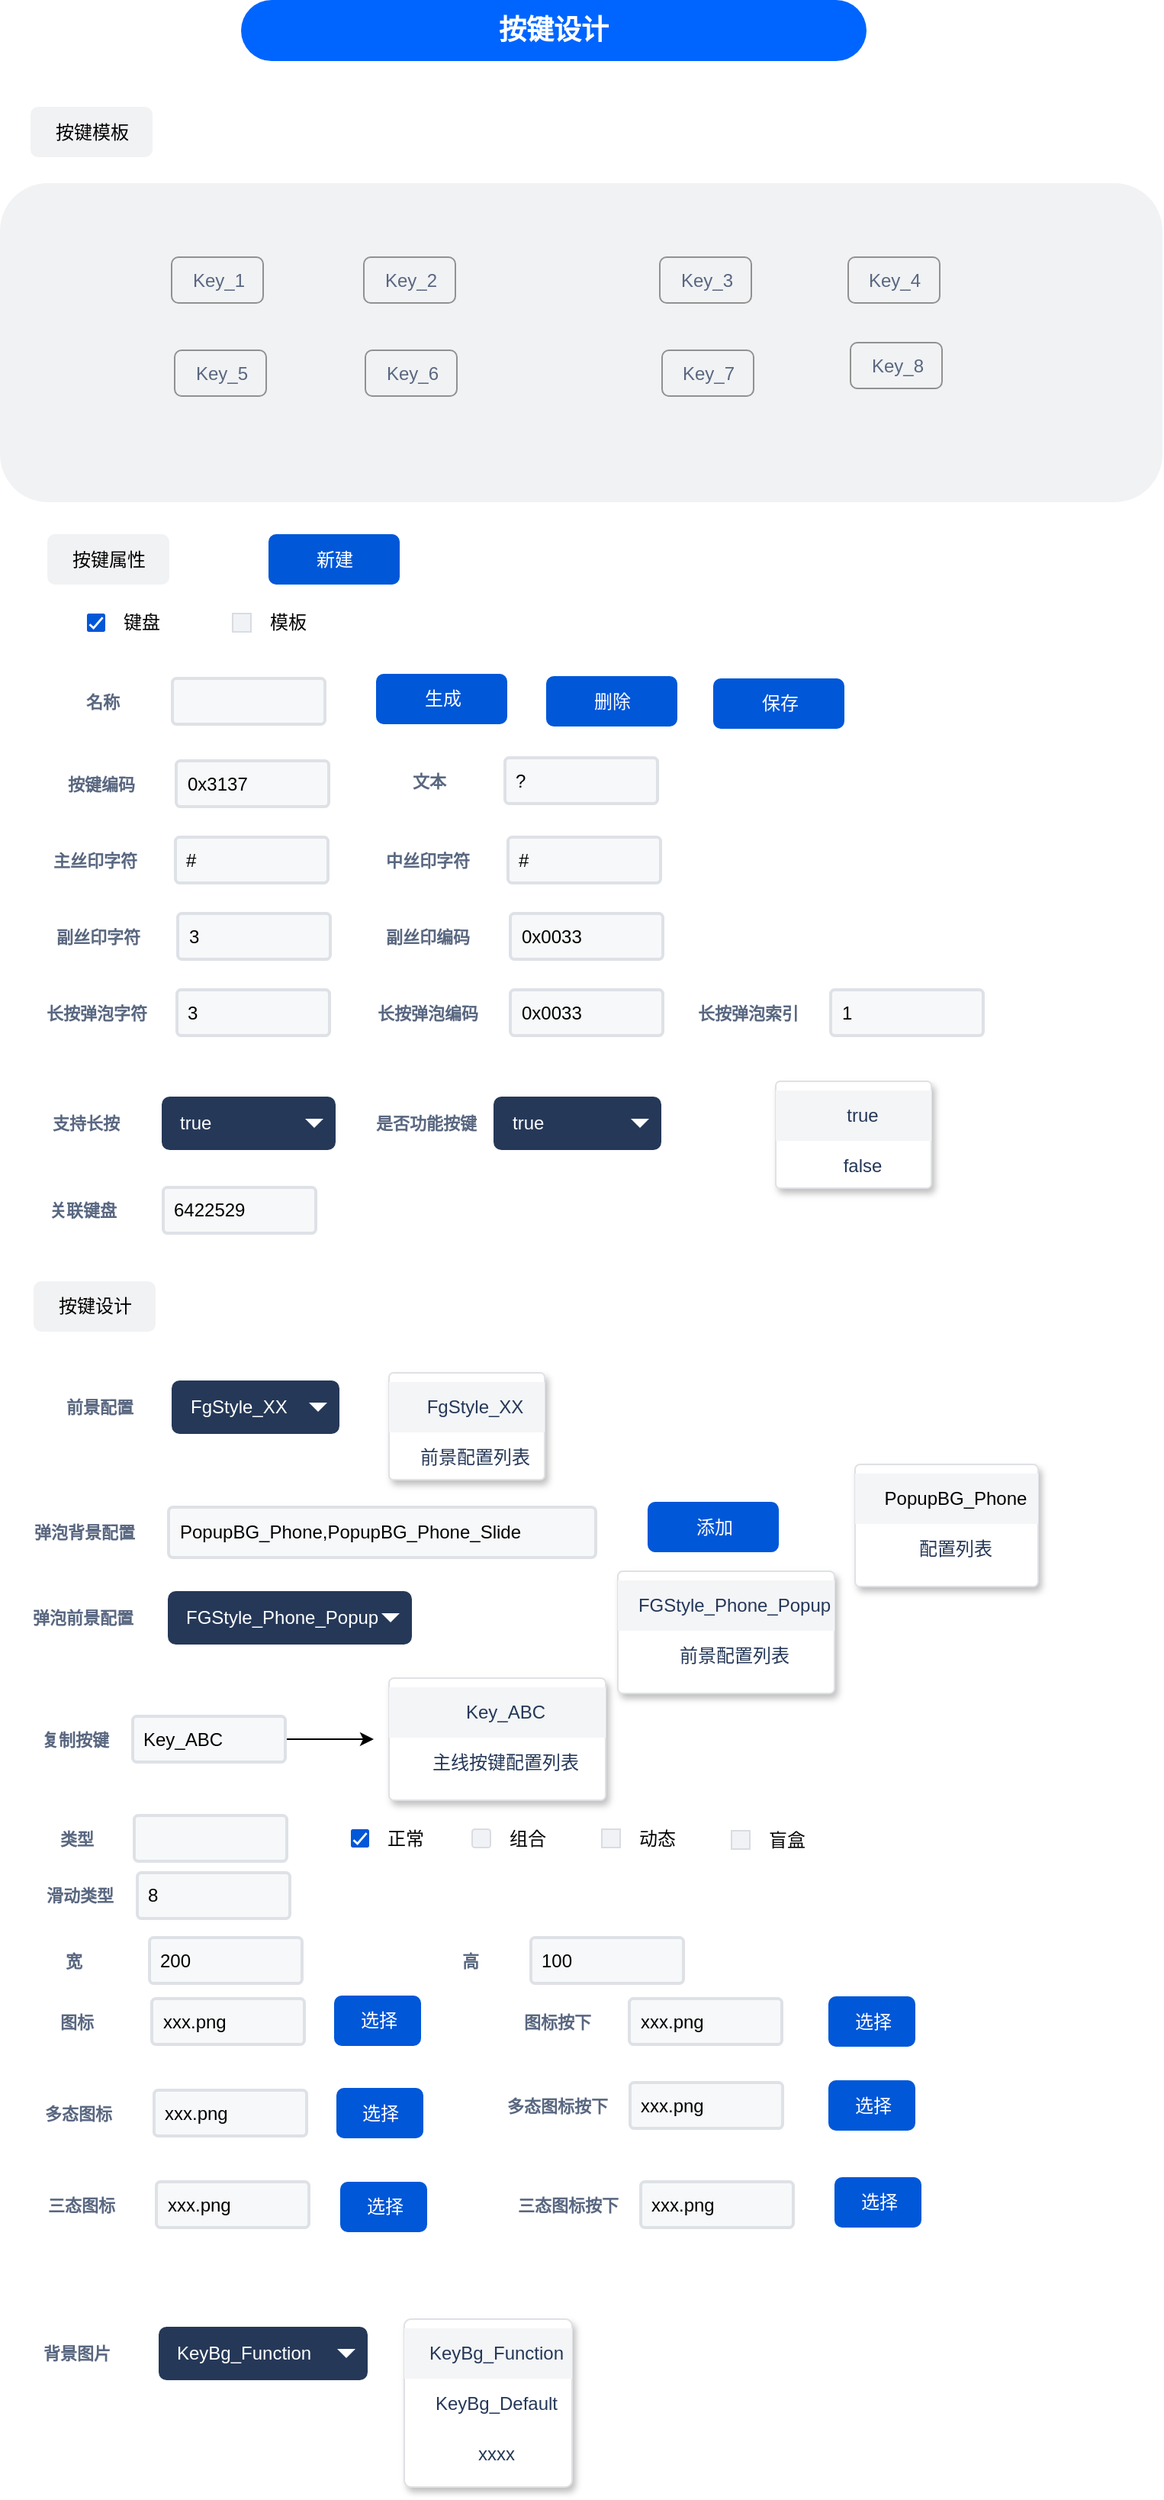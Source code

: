 <mxfile version="12.3.6" type="github" pages="1">
  <diagram id="ZXlHenDcQ8fB9-fCUqQw" name="第 1 页">
    <mxGraphModel dx="1038" dy="572" grid="1" gridSize="10" guides="1" tooltips="1" connect="1" arrows="1" fold="1" page="1" pageScale="1" pageWidth="2339" pageHeight="3300" math="0" shadow="0">
      <root>
        <mxCell id="0"/>
        <mxCell id="1" parent="0"/>
        <mxCell id="dsuj58FTNG9rejuF7BOc-1" value="按键设计" style="rounded=1;fillColor=#0065FF;strokeColor=none;html=1;fontColor=#ffffff;align=center;verticalAlign=middle;whiteSpace=wrap;fontSize=18;fontStyle=1;arcSize=50" vertex="1" parent="1">
          <mxGeometry x="260" y="20" width="410" height="40" as="geometry"/>
        </mxCell>
        <mxCell id="dsuj58FTNG9rejuF7BOc-2" value="名称" style="fillColor=none;strokeColor=none;html=1;fontSize=11;fontStyle=0;align=center;fontColor=#596780;fontStyle=1;fontSize=11" vertex="1" parent="1">
          <mxGeometry x="138.5" y="469.5" width="60" height="20" as="geometry"/>
        </mxCell>
        <mxCell id="dsuj58FTNG9rejuF7BOc-3" value="删除" style="rounded=1;fillColor=#0057D8;align=center;strokeColor=none;html=1;fontColor=#ffffff;fontSize=12" vertex="1" parent="1">
          <mxGeometry x="460" y="463" width="86" height="33" as="geometry"/>
        </mxCell>
        <mxCell id="dsuj58FTNG9rejuF7BOc-4" value="" style="rounded=1;arcSize=9;fillColor=#F7F8F9;align=left;spacingLeft=5;strokeColor=#DEE1E6;html=1;strokeWidth=2;fontSize=12" vertex="1" parent="1">
          <mxGeometry x="215" y="464.5" width="100" height="30" as="geometry"/>
        </mxCell>
        <mxCell id="dsuj58FTNG9rejuF7BOc-5" value="保存" style="rounded=1;fillColor=#0057D8;align=center;strokeColor=none;html=1;fontColor=#ffffff;fontSize=12" vertex="1" parent="1">
          <mxGeometry x="569.5" y="464.5" width="86" height="33" as="geometry"/>
        </mxCell>
        <mxCell id="dsuj58FTNG9rejuF7BOc-6" value="生成" style="rounded=1;fillColor=#0057D8;align=center;strokeColor=none;html=1;fontColor=#ffffff;fontSize=12" vertex="1" parent="1">
          <mxGeometry x="348.5" y="461.5" width="86" height="33" as="geometry"/>
        </mxCell>
        <mxCell id="dsuj58FTNG9rejuF7BOc-7" value="类型" style="fillColor=none;strokeColor=none;html=1;fontSize=11;fontStyle=0;align=center;fontColor=#596780;fontStyle=1;fontSize=11" vertex="1" parent="1">
          <mxGeometry x="121.5" y="1214.5" width="60" height="20" as="geometry"/>
        </mxCell>
        <mxCell id="dsuj58FTNG9rejuF7BOc-8" value="" style="rounded=1;arcSize=9;fillColor=#F7F8F9;align=left;spacingLeft=5;strokeColor=#DEE1E6;html=1;strokeWidth=2;fontSize=12" vertex="1" parent="1">
          <mxGeometry x="190" y="1209.5" width="100" height="30" as="geometry"/>
        </mxCell>
        <mxCell id="dsuj58FTNG9rejuF7BOc-9" value="正常" style="html=1;shadow=0;dashed=0;shape=mxgraph.atlassian.checkbox_2;fillColor=#0057D8;strokeColor=none;align=left;verticalAlign=middle;fontStyle=0;fontSize=12;labelPosition=right;verticalLabelPosition=middle;spacingLeft=10" vertex="1" parent="1">
          <mxGeometry x="332" y="1218.5" width="12" height="12" as="geometry"/>
        </mxCell>
        <mxCell id="dsuj58FTNG9rejuF7BOc-10" value="组合" style="rounded=1;fillColor=#F0F2F5;strokeColor=#D8DCE3;align=left;verticalAlign=middle;fontStyle=0;fontSize=12;labelPosition=right;verticalLabelPosition=middle;spacingLeft=10;html=1;shadow=0;dashed=0" vertex="1" parent="1">
          <mxGeometry x="411.5" y="1218.5" width="12" height="12" as="geometry"/>
        </mxCell>
        <mxCell id="dsuj58FTNG9rejuF7BOc-11" value="动态" style="rounded=1;fillColor=#F0F2F5;strokeColor=#D8DCE3;align=left;verticalAlign=middle;fontStyle=0;fontSize=12;labelPosition=right;verticalLabelPosition=middle;spacingLeft=10;html=1;shadow=0;dashed=0;arcSize=0;" vertex="1" parent="1">
          <mxGeometry x="496.5" y="1218.5" width="12" height="12" as="geometry"/>
        </mxCell>
        <mxCell id="dsuj58FTNG9rejuF7BOc-12" value="盲盒" style="rounded=1;fillColor=#F0F2F5;strokeColor=#D8DCE3;align=left;verticalAlign=middle;fontStyle=0;fontSize=12;labelPosition=right;verticalLabelPosition=middle;spacingLeft=10;html=1;shadow=0;dashed=0;arcSize=0;" vertex="1" parent="1">
          <mxGeometry x="581.5" y="1219.5" width="12" height="12" as="geometry"/>
        </mxCell>
        <mxCell id="dsuj58FTNG9rejuF7BOc-13" value="宽" style="fillColor=none;strokeColor=none;html=1;fontSize=11;fontStyle=0;align=center;fontColor=#596780;fontStyle=1;fontSize=11" vertex="1" parent="1">
          <mxGeometry x="120" y="1294.5" width="60" height="20" as="geometry"/>
        </mxCell>
        <mxCell id="dsuj58FTNG9rejuF7BOc-14" value="200" style="rounded=1;arcSize=9;fillColor=#F7F8F9;align=left;spacingLeft=5;strokeColor=#DEE1E6;html=1;strokeWidth=2;fontSize=12" vertex="1" parent="1">
          <mxGeometry x="200" y="1289.5" width="100" height="30" as="geometry"/>
        </mxCell>
        <mxCell id="dsuj58FTNG9rejuF7BOc-15" value="高" style="fillColor=none;strokeColor=none;html=1;fontSize=11;fontStyle=0;align=center;fontColor=#596780;fontStyle=1;fontSize=11" vertex="1" parent="1">
          <mxGeometry x="380" y="1294.5" width="60" height="20" as="geometry"/>
        </mxCell>
        <mxCell id="dsuj58FTNG9rejuF7BOc-16" value="100" style="rounded=1;arcSize=9;fillColor=#F7F8F9;align=left;spacingLeft=5;strokeColor=#DEE1E6;html=1;strokeWidth=2;fontSize=12" vertex="1" parent="1">
          <mxGeometry x="450" y="1289.5" width="100" height="30" as="geometry"/>
        </mxCell>
        <mxCell id="dsuj58FTNG9rejuF7BOc-17" value="图标" style="fillColor=none;strokeColor=none;html=1;fontSize=11;fontStyle=0;align=center;fontColor=#596780;fontStyle=1;fontSize=11" vertex="1" parent="1">
          <mxGeometry x="121.5" y="1334.5" width="60" height="20" as="geometry"/>
        </mxCell>
        <mxCell id="dsuj58FTNG9rejuF7BOc-18" value="xxx.png" style="rounded=1;arcSize=9;fillColor=#F7F8F9;align=left;spacingLeft=5;strokeColor=#DEE1E6;html=1;strokeWidth=2;fontSize=12" vertex="1" parent="1">
          <mxGeometry x="201.5" y="1329.5" width="100" height="30" as="geometry"/>
        </mxCell>
        <mxCell id="dsuj58FTNG9rejuF7BOc-19" value="图标按下" style="fillColor=none;strokeColor=none;html=1;fontSize=11;fontStyle=0;align=center;fontColor=#596780;fontStyle=1;fontSize=11" vertex="1" parent="1">
          <mxGeometry x="436.5" y="1334.5" width="60" height="20" as="geometry"/>
        </mxCell>
        <mxCell id="dsuj58FTNG9rejuF7BOc-20" value="xxx.png" style="rounded=1;arcSize=9;fillColor=#F7F8F9;align=left;spacingLeft=5;strokeColor=#DEE1E6;html=1;strokeWidth=2;fontSize=12" vertex="1" parent="1">
          <mxGeometry x="514.5" y="1329.5" width="100" height="30" as="geometry"/>
        </mxCell>
        <mxCell id="dsuj58FTNG9rejuF7BOc-21" value="多态图标" style="fillColor=none;strokeColor=none;html=1;fontSize=11;fontStyle=0;align=center;fontColor=#596780;fontStyle=1;fontSize=11" vertex="1" parent="1">
          <mxGeometry x="123" y="1394.5" width="60" height="20" as="geometry"/>
        </mxCell>
        <mxCell id="dsuj58FTNG9rejuF7BOc-22" value="xxx.png" style="rounded=1;arcSize=9;fillColor=#F7F8F9;align=left;spacingLeft=5;strokeColor=#DEE1E6;html=1;strokeWidth=2;fontSize=12" vertex="1" parent="1">
          <mxGeometry x="203" y="1389.5" width="100" height="30" as="geometry"/>
        </mxCell>
        <mxCell id="dsuj58FTNG9rejuF7BOc-23" value="多态图标按下" style="fillColor=none;strokeColor=none;html=1;fontSize=11;fontStyle=0;align=center;fontColor=#596780;fontStyle=1;fontSize=11" vertex="1" parent="1">
          <mxGeometry x="437" y="1389.5" width="60" height="20" as="geometry"/>
        </mxCell>
        <mxCell id="dsuj58FTNG9rejuF7BOc-24" value="xxx.png" style="rounded=1;arcSize=9;fillColor=#F7F8F9;align=left;spacingLeft=5;strokeColor=#DEE1E6;html=1;strokeWidth=2;fontSize=12" vertex="1" parent="1">
          <mxGeometry x="515" y="1384.5" width="100" height="30" as="geometry"/>
        </mxCell>
        <mxCell id="dsuj58FTNG9rejuF7BOc-25" value="三态图标" style="fillColor=none;strokeColor=none;html=1;fontSize=11;fontStyle=0;align=center;fontColor=#596780;fontStyle=1;fontSize=11" vertex="1" parent="1">
          <mxGeometry x="124.5" y="1454.5" width="60" height="20" as="geometry"/>
        </mxCell>
        <mxCell id="dsuj58FTNG9rejuF7BOc-26" value="xxx.png" style="rounded=1;arcSize=9;fillColor=#F7F8F9;align=left;spacingLeft=5;strokeColor=#DEE1E6;html=1;strokeWidth=2;fontSize=12" vertex="1" parent="1">
          <mxGeometry x="204.5" y="1449.5" width="100" height="30" as="geometry"/>
        </mxCell>
        <mxCell id="dsuj58FTNG9rejuF7BOc-27" value="三态图标按下" style="fillColor=none;strokeColor=none;html=1;fontSize=11;fontStyle=0;align=center;fontColor=#596780;fontStyle=1;fontSize=11" vertex="1" parent="1">
          <mxGeometry x="444" y="1454.5" width="60" height="20" as="geometry"/>
        </mxCell>
        <mxCell id="dsuj58FTNG9rejuF7BOc-28" value="xxx.png" style="rounded=1;arcSize=9;fillColor=#F7F8F9;align=left;spacingLeft=5;strokeColor=#DEE1E6;html=1;strokeWidth=2;fontSize=12" vertex="1" parent="1">
          <mxGeometry x="522" y="1449.5" width="100" height="30" as="geometry"/>
        </mxCell>
        <mxCell id="dsuj58FTNG9rejuF7BOc-29" value="背景图片" style="fillColor=none;strokeColor=none;html=1;fontSize=11;fontStyle=0;align=center;fontColor=#596780;fontStyle=1;fontSize=11" vertex="1" parent="1">
          <mxGeometry x="122" y="1552" width="60" height="20" as="geometry"/>
        </mxCell>
        <mxCell id="dsuj58FTNG9rejuF7BOc-30" value="KeyBg_Function" style="rounded=1;fillColor=#253858;strokeColor=none;html=1;fontColor=#ffffff;align=left;fontSize=12;spacingLeft=10" vertex="1" parent="1">
          <mxGeometry x="206" y="1544.5" width="137" height="35" as="geometry"/>
        </mxCell>
        <mxCell id="dsuj58FTNG9rejuF7BOc-31" value="" style="shape=triangle;direction=south;fillColor=#ffffff;strokeColor=none;html=1" vertex="1" parent="dsuj58FTNG9rejuF7BOc-30">
          <mxGeometry x="1" y="0.5" width="12" height="6" relative="1" as="geometry">
            <mxPoint x="-20" y="-3" as="offset"/>
          </mxGeometry>
        </mxCell>
        <mxCell id="dsuj58FTNG9rejuF7BOc-32" value="" style="rounded=1;fillColor=#ffffff;strokeColor=#DFE1E5;shadow=1;html=1;arcSize=4;align=center;" vertex="1" parent="1">
          <mxGeometry x="367" y="1539.5" width="110" height="110" as="geometry"/>
        </mxCell>
        <mxCell id="dsuj58FTNG9rejuF7BOc-33" value="KeyBg_Function" style="rounded=0;fillColor=#F4F5F7;strokeColor=none;shadow=0;html=1;align=center;fontSize=12;spacingLeft=10;fontColor=#253858;resizeWidth=1" vertex="1" parent="dsuj58FTNG9rejuF7BOc-32">
          <mxGeometry width="110" height="33" relative="1" as="geometry">
            <mxPoint y="6" as="offset"/>
          </mxGeometry>
        </mxCell>
        <mxCell id="dsuj58FTNG9rejuF7BOc-34" value="KeyBg_Default" style="rounded=0;fillColor=none;strokeColor=none;shadow=0;html=1;align=center;fontSize=12;spacingLeft=10;fontColor=#253858;resizeWidth=1" vertex="1" parent="dsuj58FTNG9rejuF7BOc-32">
          <mxGeometry width="110" height="33" relative="1" as="geometry">
            <mxPoint y="39" as="offset"/>
          </mxGeometry>
        </mxCell>
        <mxCell id="dsuj58FTNG9rejuF7BOc-35" value="xxxx" style="rounded=0;fillColor=none;strokeColor=none;shadow=0;html=1;align=center;fontSize=12;spacingLeft=10;fontColor=#253858;resizeWidth=1" vertex="1" parent="dsuj58FTNG9rejuF7BOc-32">
          <mxGeometry width="110" height="33" relative="1" as="geometry">
            <mxPoint y="72" as="offset"/>
          </mxGeometry>
        </mxCell>
        <mxCell id="dsuj58FTNG9rejuF7BOc-36" value="按键编码" style="fillColor=none;strokeColor=none;html=1;fontSize=11;fontStyle=0;align=center;fontColor=#596780;fontStyle=1;fontSize=11" vertex="1" parent="1">
          <mxGeometry x="137.5" y="523.5" width="60" height="20" as="geometry"/>
        </mxCell>
        <mxCell id="dsuj58FTNG9rejuF7BOc-37" value="0x3137" style="rounded=1;arcSize=9;fillColor=#F7F8F9;align=left;spacingLeft=5;strokeColor=#DEE1E6;html=1;strokeWidth=2;fontSize=12" vertex="1" parent="1">
          <mxGeometry x="217.5" y="518.5" width="100" height="30" as="geometry"/>
        </mxCell>
        <mxCell id="dsuj58FTNG9rejuF7BOc-38" value="主丝印字符" style="fillColor=none;strokeColor=none;html=1;fontSize=11;fontStyle=0;align=center;fontColor=#596780;fontStyle=1;fontSize=11" vertex="1" parent="1">
          <mxGeometry x="134" y="573.5" width="60" height="20" as="geometry"/>
        </mxCell>
        <mxCell id="dsuj58FTNG9rejuF7BOc-39" value="#" style="rounded=1;arcSize=9;fillColor=#F7F8F9;align=left;spacingLeft=5;strokeColor=#DEE1E6;html=1;strokeWidth=2;fontSize=12" vertex="1" parent="1">
          <mxGeometry x="217" y="568.5" width="100" height="30" as="geometry"/>
        </mxCell>
        <mxCell id="dsuj58FTNG9rejuF7BOc-40" value="副丝印字符" style="fillColor=none;strokeColor=none;html=1;fontSize=11;fontStyle=0;align=center;fontColor=#596780;fontStyle=1;fontSize=11" vertex="1" parent="1">
          <mxGeometry x="135.5" y="623.5" width="60" height="20" as="geometry"/>
        </mxCell>
        <mxCell id="dsuj58FTNG9rejuF7BOc-41" value="3" style="rounded=1;arcSize=9;fillColor=#F7F8F9;align=left;spacingLeft=5;strokeColor=#DEE1E6;html=1;strokeWidth=2;fontSize=12" vertex="1" parent="1">
          <mxGeometry x="218.5" y="618.5" width="100" height="30" as="geometry"/>
        </mxCell>
        <mxCell id="dsuj58FTNG9rejuF7BOc-42" value="副丝印编码" style="fillColor=none;strokeColor=none;html=1;fontSize=11;fontStyle=0;align=center;fontColor=#596780;fontStyle=1;fontSize=11" vertex="1" parent="1">
          <mxGeometry x="351.5" y="623.5" width="60" height="20" as="geometry"/>
        </mxCell>
        <mxCell id="dsuj58FTNG9rejuF7BOc-43" value="0x0033" style="rounded=1;arcSize=9;fillColor=#F7F8F9;align=left;spacingLeft=5;strokeColor=#DEE1E6;html=1;strokeWidth=2;fontSize=12" vertex="1" parent="1">
          <mxGeometry x="436.5" y="618.5" width="100" height="30" as="geometry"/>
        </mxCell>
        <mxCell id="dsuj58FTNG9rejuF7BOc-44" value="长按弹泡字符" style="fillColor=none;strokeColor=none;html=1;fontSize=11;fontStyle=0;align=center;fontColor=#596780;fontStyle=1;fontSize=11" vertex="1" parent="1">
          <mxGeometry x="135" y="673.5" width="60" height="20" as="geometry"/>
        </mxCell>
        <mxCell id="dsuj58FTNG9rejuF7BOc-45" value="3" style="rounded=1;arcSize=9;fillColor=#F7F8F9;align=left;spacingLeft=5;strokeColor=#DEE1E6;html=1;strokeWidth=2;fontSize=12" vertex="1" parent="1">
          <mxGeometry x="218" y="668.5" width="100" height="30" as="geometry"/>
        </mxCell>
        <mxCell id="dsuj58FTNG9rejuF7BOc-46" value="长按弹泡编码" style="fillColor=none;strokeColor=none;html=1;fontSize=11;fontStyle=0;align=center;fontColor=#596780;fontStyle=1;fontSize=11" vertex="1" parent="1">
          <mxGeometry x="351.5" y="673.5" width="60" height="20" as="geometry"/>
        </mxCell>
        <mxCell id="dsuj58FTNG9rejuF7BOc-47" value="0x0033" style="rounded=1;arcSize=9;fillColor=#F7F8F9;align=left;spacingLeft=5;strokeColor=#DEE1E6;html=1;strokeWidth=2;fontSize=12" vertex="1" parent="1">
          <mxGeometry x="436.5" y="668.5" width="100" height="30" as="geometry"/>
        </mxCell>
        <mxCell id="dsuj58FTNG9rejuF7BOc-48" value="支持长按" style="fillColor=none;strokeColor=none;html=1;fontSize=11;fontStyle=0;align=center;fontColor=#596780;fontStyle=1;fontSize=11" vertex="1" parent="1">
          <mxGeometry x="128" y="746" width="60" height="20" as="geometry"/>
        </mxCell>
        <mxCell id="dsuj58FTNG9rejuF7BOc-49" value="true" style="rounded=1;fillColor=#253858;strokeColor=none;html=1;fontColor=#ffffff;align=left;fontSize=12;spacingLeft=10" vertex="1" parent="1">
          <mxGeometry x="208" y="738.5" width="114" height="35" as="geometry"/>
        </mxCell>
        <mxCell id="dsuj58FTNG9rejuF7BOc-50" value="" style="shape=triangle;direction=south;fillColor=#ffffff;strokeColor=none;html=1" vertex="1" parent="dsuj58FTNG9rejuF7BOc-49">
          <mxGeometry x="1" y="0.5" width="12" height="6" relative="1" as="geometry">
            <mxPoint x="-20" y="-3" as="offset"/>
          </mxGeometry>
        </mxCell>
        <mxCell id="dsuj58FTNG9rejuF7BOc-51" value="" style="rounded=1;fillColor=#ffffff;strokeColor=#DFE1E5;shadow=1;html=1;arcSize=4;align=center;" vertex="1" parent="1">
          <mxGeometry x="610.5" y="728.5" width="102" height="70" as="geometry"/>
        </mxCell>
        <mxCell id="dsuj58FTNG9rejuF7BOc-52" value="true" style="rounded=0;fillColor=#F4F5F7;strokeColor=none;shadow=0;html=1;align=center;fontSize=12;spacingLeft=10;fontColor=#253858;resizeWidth=1" vertex="1" parent="dsuj58FTNG9rejuF7BOc-51">
          <mxGeometry width="102" height="33" relative="1" as="geometry">
            <mxPoint y="6" as="offset"/>
          </mxGeometry>
        </mxCell>
        <mxCell id="dsuj58FTNG9rejuF7BOc-53" value="false" style="rounded=0;fillColor=none;strokeColor=none;shadow=0;html=1;align=center;fontSize=12;spacingLeft=10;fontColor=#253858;resizeWidth=1" vertex="1" parent="dsuj58FTNG9rejuF7BOc-51">
          <mxGeometry width="102" height="33" relative="1" as="geometry">
            <mxPoint y="39" as="offset"/>
          </mxGeometry>
        </mxCell>
        <mxCell id="dsuj58FTNG9rejuF7BOc-54" value="是否功能按键" style="fillColor=none;strokeColor=none;html=1;fontSize=11;fontStyle=0;align=center;fontColor=#596780;fontStyle=1;fontSize=11" vertex="1" parent="1">
          <mxGeometry x="350.5" y="746" width="60" height="20" as="geometry"/>
        </mxCell>
        <mxCell id="dsuj58FTNG9rejuF7BOc-55" value="true" style="rounded=1;fillColor=#253858;strokeColor=none;html=1;fontColor=#ffffff;align=left;fontSize=12;spacingLeft=10" vertex="1" parent="1">
          <mxGeometry x="425.5" y="738.5" width="110" height="35" as="geometry"/>
        </mxCell>
        <mxCell id="dsuj58FTNG9rejuF7BOc-56" value="" style="shape=triangle;direction=south;fillColor=#ffffff;strokeColor=none;html=1" vertex="1" parent="dsuj58FTNG9rejuF7BOc-55">
          <mxGeometry x="1" y="0.5" width="12" height="6" relative="1" as="geometry">
            <mxPoint x="-20" y="-3" as="offset"/>
          </mxGeometry>
        </mxCell>
        <mxCell id="dsuj58FTNG9rejuF7BOc-57" value="前景配置" style="fillColor=none;strokeColor=none;html=1;fontSize=11;fontStyle=0;align=center;fontColor=#596780;fontStyle=1;fontSize=11" vertex="1" parent="1">
          <mxGeometry x="136.5" y="932" width="60" height="20" as="geometry"/>
        </mxCell>
        <mxCell id="dsuj58FTNG9rejuF7BOc-58" value="FgStyle_XX" style="rounded=1;fillColor=#253858;strokeColor=none;html=1;fontColor=#ffffff;align=left;fontSize=12;spacingLeft=10" vertex="1" parent="1">
          <mxGeometry x="214.5" y="924.5" width="110" height="35" as="geometry"/>
        </mxCell>
        <mxCell id="dsuj58FTNG9rejuF7BOc-59" value="" style="shape=triangle;direction=south;fillColor=#ffffff;strokeColor=none;html=1" vertex="1" parent="dsuj58FTNG9rejuF7BOc-58">
          <mxGeometry x="1" y="0.5" width="12" height="6" relative="1" as="geometry">
            <mxPoint x="-20" y="-3" as="offset"/>
          </mxGeometry>
        </mxCell>
        <mxCell id="dsuj58FTNG9rejuF7BOc-60" value="" style="rounded=1;fillColor=#ffffff;strokeColor=#DFE1E5;shadow=1;html=1;arcSize=4;align=center;" vertex="1" parent="1">
          <mxGeometry x="357" y="919.5" width="102" height="70" as="geometry"/>
        </mxCell>
        <mxCell id="dsuj58FTNG9rejuF7BOc-61" value="FgStyle_XX" style="rounded=0;fillColor=#F4F5F7;strokeColor=none;shadow=0;html=1;align=center;fontSize=12;spacingLeft=10;fontColor=#253858;resizeWidth=1" vertex="1" parent="dsuj58FTNG9rejuF7BOc-60">
          <mxGeometry width="102" height="33" relative="1" as="geometry">
            <mxPoint y="6" as="offset"/>
          </mxGeometry>
        </mxCell>
        <mxCell id="dsuj58FTNG9rejuF7BOc-62" value="前景配置列表" style="rounded=0;fillColor=none;strokeColor=none;shadow=0;html=1;align=center;fontSize=12;spacingLeft=10;fontColor=#253858;resizeWidth=1" vertex="1" parent="dsuj58FTNG9rejuF7BOc-60">
          <mxGeometry width="102" height="33" relative="1" as="geometry">
            <mxPoint y="39" as="offset"/>
          </mxGeometry>
        </mxCell>
        <mxCell id="dsuj58FTNG9rejuF7BOc-63" value="弹泡背景配置" style="fillColor=none;strokeColor=none;html=1;fontSize=11;fontStyle=0;align=center;fontColor=#596780;fontStyle=1;fontSize=11" vertex="1" parent="1">
          <mxGeometry x="127" y="1014" width="60" height="20" as="geometry"/>
        </mxCell>
        <mxCell id="dsuj58FTNG9rejuF7BOc-64" value="" style="rounded=1;fillColor=#ffffff;strokeColor=#DFE1E5;shadow=1;html=1;arcSize=4;align=center;" vertex="1" parent="1">
          <mxGeometry x="662.5" y="979.5" width="120" height="80" as="geometry"/>
        </mxCell>
        <mxCell id="dsuj58FTNG9rejuF7BOc-65" value="&lt;span style=&quot;color: rgb(0 , 0 , 0) ; text-align: left&quot;&gt;PopupBG_Phone&lt;/span&gt;" style="rounded=0;fillColor=#F4F5F7;strokeColor=none;shadow=0;html=1;align=center;fontSize=12;spacingLeft=10;fontColor=#253858;resizeWidth=1" vertex="1" parent="dsuj58FTNG9rejuF7BOc-64">
          <mxGeometry width="120" height="33" relative="1" as="geometry">
            <mxPoint y="6" as="offset"/>
          </mxGeometry>
        </mxCell>
        <mxCell id="dsuj58FTNG9rejuF7BOc-66" value="配置列表" style="rounded=0;fillColor=none;strokeColor=none;shadow=0;html=1;align=center;fontSize=12;spacingLeft=10;fontColor=#253858;resizeWidth=1" vertex="1" parent="dsuj58FTNG9rejuF7BOc-64">
          <mxGeometry width="120" height="33" relative="1" as="geometry">
            <mxPoint y="39" as="offset"/>
          </mxGeometry>
        </mxCell>
        <mxCell id="dsuj58FTNG9rejuF7BOc-67" value="弹泡前景配置" style="fillColor=none;strokeColor=none;html=1;fontSize=11;fontStyle=0;align=center;fontColor=#596780;fontStyle=1;fontSize=11" vertex="1" parent="1">
          <mxGeometry x="126" y="1070" width="60" height="20" as="geometry"/>
        </mxCell>
        <mxCell id="dsuj58FTNG9rejuF7BOc-68" value="FGStyle_Phone_Popup" style="rounded=1;fillColor=#253858;strokeColor=none;html=1;fontColor=#ffffff;align=left;fontSize=12;spacingLeft=10" vertex="1" parent="1">
          <mxGeometry x="212" y="1062.5" width="160" height="35" as="geometry"/>
        </mxCell>
        <mxCell id="dsuj58FTNG9rejuF7BOc-69" value="" style="shape=triangle;direction=south;fillColor=#ffffff;strokeColor=none;html=1" vertex="1" parent="dsuj58FTNG9rejuF7BOc-68">
          <mxGeometry x="1" y="0.5" width="12" height="6" relative="1" as="geometry">
            <mxPoint x="-20" y="-3" as="offset"/>
          </mxGeometry>
        </mxCell>
        <mxCell id="dsuj58FTNG9rejuF7BOc-70" value="" style="rounded=1;fillColor=#ffffff;strokeColor=#DFE1E5;shadow=1;html=1;arcSize=4;align=center;" vertex="1" parent="1">
          <mxGeometry x="507" y="1049.5" width="142" height="80" as="geometry"/>
        </mxCell>
        <mxCell id="dsuj58FTNG9rejuF7BOc-71" value="FGStyle_Phone_Popup" style="rounded=0;fillColor=#F4F5F7;strokeColor=none;shadow=0;html=1;align=center;fontSize=12;spacingLeft=10;fontColor=#253858;resizeWidth=1" vertex="1" parent="dsuj58FTNG9rejuF7BOc-70">
          <mxGeometry width="142" height="33" relative="1" as="geometry">
            <mxPoint y="6" as="offset"/>
          </mxGeometry>
        </mxCell>
        <mxCell id="dsuj58FTNG9rejuF7BOc-72" value="前景配置列表" style="rounded=0;fillColor=none;strokeColor=none;shadow=0;html=1;align=center;fontSize=12;spacingLeft=10;fontColor=#253858;resizeWidth=1" vertex="1" parent="dsuj58FTNG9rejuF7BOc-70">
          <mxGeometry width="142" height="33" relative="1" as="geometry">
            <mxPoint y="39" as="offset"/>
          </mxGeometry>
        </mxCell>
        <mxCell id="dsuj58FTNG9rejuF7BOc-73" value="PopupBG_Phone,PopupBG_Phone_Slide" style="rounded=1;arcSize=9;fillColor=#F7F8F9;align=left;spacingLeft=5;strokeColor=#DEE1E6;html=1;strokeWidth=2;fontSize=12" vertex="1" parent="1">
          <mxGeometry x="212.5" y="1007.5" width="280" height="33" as="geometry"/>
        </mxCell>
        <mxCell id="dsuj58FTNG9rejuF7BOc-74" value="添加" style="rounded=1;fillColor=#0057D8;align=center;strokeColor=none;html=1;fontColor=#ffffff;fontSize=12" vertex="1" parent="1">
          <mxGeometry x="526.5" y="1004" width="86" height="33" as="geometry"/>
        </mxCell>
        <mxCell id="dsuj58FTNG9rejuF7BOc-75" value="复制按键" style="fillColor=none;strokeColor=none;html=1;fontSize=11;fontStyle=0;align=center;fontColor=#596780;fontStyle=1;fontSize=11" vertex="1" parent="1">
          <mxGeometry x="120.5" y="1149.5" width="60" height="20" as="geometry"/>
        </mxCell>
        <mxCell id="dsuj58FTNG9rejuF7BOc-76" style="edgeStyle=orthogonalEdgeStyle;rounded=0;orthogonalLoop=1;jettySize=auto;html=1;" edge="1" parent="1" source="dsuj58FTNG9rejuF7BOc-77">
          <mxGeometry relative="1" as="geometry">
            <mxPoint x="347" y="1159.5" as="targetPoint"/>
          </mxGeometry>
        </mxCell>
        <mxCell id="dsuj58FTNG9rejuF7BOc-77" value="Key_ABC" style="rounded=1;arcSize=9;fillColor=#F7F8F9;align=left;spacingLeft=5;strokeColor=#DEE1E6;html=1;strokeWidth=2;fontSize=12" vertex="1" parent="1">
          <mxGeometry x="189" y="1144.5" width="100" height="30" as="geometry"/>
        </mxCell>
        <mxCell id="dsuj58FTNG9rejuF7BOc-78" value="" style="rounded=1;fillColor=#ffffff;strokeColor=#DFE1E5;shadow=1;html=1;arcSize=4;align=center;" vertex="1" parent="1">
          <mxGeometry x="357" y="1119.5" width="142" height="80" as="geometry"/>
        </mxCell>
        <mxCell id="dsuj58FTNG9rejuF7BOc-79" value="Key_ABC" style="rounded=0;fillColor=#F4F5F7;strokeColor=none;shadow=0;html=1;align=center;fontSize=12;spacingLeft=10;fontColor=#253858;resizeWidth=1" vertex="1" parent="dsuj58FTNG9rejuF7BOc-78">
          <mxGeometry width="142" height="33" relative="1" as="geometry">
            <mxPoint y="6" as="offset"/>
          </mxGeometry>
        </mxCell>
        <mxCell id="dsuj58FTNG9rejuF7BOc-80" value="主线按键配置列表" style="rounded=0;fillColor=none;strokeColor=none;shadow=0;html=1;align=center;fontSize=12;spacingLeft=10;fontColor=#253858;resizeWidth=1" vertex="1" parent="dsuj58FTNG9rejuF7BOc-78">
          <mxGeometry width="142" height="33" relative="1" as="geometry">
            <mxPoint y="39" as="offset"/>
          </mxGeometry>
        </mxCell>
        <mxCell id="dsuj58FTNG9rejuF7BOc-81" value="滑动类型" style="fillColor=none;strokeColor=none;html=1;fontSize=11;fontStyle=0;align=center;fontColor=#596780;fontStyle=1;fontSize=11" vertex="1" parent="1">
          <mxGeometry x="123.5" y="1252" width="60" height="20" as="geometry"/>
        </mxCell>
        <mxCell id="dsuj58FTNG9rejuF7BOc-82" value="8" style="rounded=1;arcSize=9;fillColor=#F7F8F9;align=left;spacingLeft=5;strokeColor=#DEE1E6;html=1;strokeWidth=2;fontSize=12" vertex="1" parent="1">
          <mxGeometry x="192" y="1247" width="100" height="30" as="geometry"/>
        </mxCell>
        <mxCell id="dsuj58FTNG9rejuF7BOc-83" value="长按弹泡索引" style="fillColor=none;strokeColor=none;html=1;fontSize=11;fontStyle=0;align=center;fontColor=#596780;fontStyle=1;fontSize=11" vertex="1" parent="1">
          <mxGeometry x="561.5" y="673.5" width="60" height="20" as="geometry"/>
        </mxCell>
        <mxCell id="dsuj58FTNG9rejuF7BOc-84" value="1" style="rounded=1;arcSize=9;fillColor=#F7F8F9;align=left;spacingLeft=5;strokeColor=#DEE1E6;html=1;strokeWidth=2;fontSize=12" vertex="1" parent="1">
          <mxGeometry x="646.5" y="668.5" width="100" height="30" as="geometry"/>
        </mxCell>
        <mxCell id="dsuj58FTNG9rejuF7BOc-85" value="中丝印字符" style="fillColor=none;strokeColor=none;html=1;fontSize=11;fontStyle=0;align=center;fontColor=#596780;fontStyle=1;fontSize=11" vertex="1" parent="1">
          <mxGeometry x="352" y="573.5" width="60" height="20" as="geometry"/>
        </mxCell>
        <mxCell id="dsuj58FTNG9rejuF7BOc-86" value="#" style="rounded=1;arcSize=9;fillColor=#F7F8F9;align=left;spacingLeft=5;strokeColor=#DEE1E6;html=1;strokeWidth=2;fontSize=12" vertex="1" parent="1">
          <mxGeometry x="435" y="568.5" width="100" height="30" as="geometry"/>
        </mxCell>
        <mxCell id="dsuj58FTNG9rejuF7BOc-87" value="文本" style="fillColor=none;strokeColor=none;html=1;fontSize=11;fontStyle=0;align=center;fontColor=#596780;fontStyle=1;fontSize=11" vertex="1" parent="1">
          <mxGeometry x="353" y="521.5" width="60" height="20" as="geometry"/>
        </mxCell>
        <mxCell id="dsuj58FTNG9rejuF7BOc-88" value="?" style="rounded=1;arcSize=9;fillColor=#F7F8F9;align=left;spacingLeft=5;strokeColor=#DEE1E6;html=1;strokeWidth=2;fontSize=12" vertex="1" parent="1">
          <mxGeometry x="433" y="516.5" width="100" height="30" as="geometry"/>
        </mxCell>
        <mxCell id="dsuj58FTNG9rejuF7BOc-89" value="&lt;span style=&quot;color: rgb(0 , 0 , 0)&quot;&gt;按键属性&lt;/span&gt;" style="rounded=1;align=center;fillColor=#F1F2F4;strokeColor=none;html=1;fontColor=#596780;fontSize=12" vertex="1" parent="1">
          <mxGeometry x="133" y="370" width="80" height="33" as="geometry"/>
        </mxCell>
        <mxCell id="dsuj58FTNG9rejuF7BOc-90" value="&lt;span style=&quot;color: rgb(0 , 0 , 0)&quot;&gt;按键设计&lt;/span&gt;" style="rounded=1;align=center;fillColor=#F1F2F4;strokeColor=none;html=1;fontColor=#596780;fontSize=12" vertex="1" parent="1">
          <mxGeometry x="124" y="859.5" width="80" height="33" as="geometry"/>
        </mxCell>
        <mxCell id="dsuj58FTNG9rejuF7BOc-91" value="选择" style="rounded=1;fillColor=#0057D8;align=center;strokeColor=none;html=1;fontColor=#ffffff;fontSize=12" vertex="1" parent="1">
          <mxGeometry x="321" y="1327.5" width="57" height="33" as="geometry"/>
        </mxCell>
        <mxCell id="dsuj58FTNG9rejuF7BOc-92" value="选择" style="rounded=1;fillColor=#0057D8;align=center;strokeColor=none;html=1;fontColor=#ffffff;fontSize=12" vertex="1" parent="1">
          <mxGeometry x="645" y="1328" width="57" height="33" as="geometry"/>
        </mxCell>
        <mxCell id="dsuj58FTNG9rejuF7BOc-93" value="选择" style="rounded=1;fillColor=#0057D8;align=center;strokeColor=none;html=1;fontColor=#ffffff;fontSize=12" vertex="1" parent="1">
          <mxGeometry x="322.5" y="1388" width="57" height="33" as="geometry"/>
        </mxCell>
        <mxCell id="dsuj58FTNG9rejuF7BOc-94" value="选择" style="rounded=1;fillColor=#0057D8;align=center;strokeColor=none;html=1;fontColor=#ffffff;fontSize=12" vertex="1" parent="1">
          <mxGeometry x="645" y="1383" width="57" height="33" as="geometry"/>
        </mxCell>
        <mxCell id="dsuj58FTNG9rejuF7BOc-95" value="选择" style="rounded=1;fillColor=#0057D8;align=center;strokeColor=none;html=1;fontColor=#ffffff;fontSize=12" vertex="1" parent="1">
          <mxGeometry x="325" y="1449.5" width="57" height="33" as="geometry"/>
        </mxCell>
        <mxCell id="dsuj58FTNG9rejuF7BOc-96" value="选择" style="rounded=1;fillColor=#0057D8;align=center;strokeColor=none;html=1;fontColor=#ffffff;fontSize=12" vertex="1" parent="1">
          <mxGeometry x="649" y="1446.5" width="57" height="33" as="geometry"/>
        </mxCell>
        <mxCell id="dsuj58FTNG9rejuF7BOc-97" value="关联键盘" style="fillColor=none;strokeColor=none;html=1;fontSize=11;fontStyle=0;align=center;fontColor=#596780;fontStyle=1;fontSize=11" vertex="1" parent="1">
          <mxGeometry x="126" y="803" width="60" height="20" as="geometry"/>
        </mxCell>
        <mxCell id="dsuj58FTNG9rejuF7BOc-98" value="6422529" style="rounded=1;arcSize=9;fillColor=#F7F8F9;align=left;spacingLeft=5;strokeColor=#DEE1E6;html=1;strokeWidth=2;fontSize=12" vertex="1" parent="1">
          <mxGeometry x="209" y="798" width="100" height="30" as="geometry"/>
        </mxCell>
        <mxCell id="dsuj58FTNG9rejuF7BOc-99" value="键盘" style="html=1;shadow=0;dashed=0;shape=mxgraph.atlassian.checkbox_2;fillColor=#0057D8;strokeColor=none;align=left;verticalAlign=middle;fontStyle=0;fontSize=12;labelPosition=right;verticalLabelPosition=middle;spacingLeft=10" vertex="1" parent="1">
          <mxGeometry x="159" y="422" width="12" height="12" as="geometry"/>
        </mxCell>
        <mxCell id="dsuj58FTNG9rejuF7BOc-100" value="模板" style="rounded=1;fillColor=#F0F2F5;strokeColor=#D8DCE3;align=left;verticalAlign=middle;fontStyle=0;fontSize=12;labelPosition=right;verticalLabelPosition=middle;spacingLeft=10;html=1;shadow=0;dashed=0;arcSize=0;" vertex="1" parent="1">
          <mxGeometry x="254.5" y="422" width="12" height="12" as="geometry"/>
        </mxCell>
        <mxCell id="dsuj58FTNG9rejuF7BOc-101" value="新建" style="rounded=1;fillColor=#0057D8;align=center;strokeColor=none;html=1;fontColor=#ffffff;fontSize=12" vertex="1" parent="1">
          <mxGeometry x="278" y="370" width="86" height="33" as="geometry"/>
        </mxCell>
        <mxCell id="dsuj58FTNG9rejuF7BOc-102" value="" style="rounded=1;align=center;fillColor=#F1F2F4;strokeColor=none;html=1;fontColor=#596780;fontSize=12" vertex="1" parent="1">
          <mxGeometry x="102" y="140" width="762" height="209" as="geometry"/>
        </mxCell>
        <mxCell id="dsuj58FTNG9rejuF7BOc-106" value="Key_5" style="rounded=1;align=center;fillColor=#F1F2F4;strokeColor=#919191;html=1;fontColor=#596780;fontSize=12" vertex="1" parent="1">
          <mxGeometry x="216.5" y="249.5" width="60" height="30" as="geometry"/>
        </mxCell>
        <mxCell id="dsuj58FTNG9rejuF7BOc-107" value="Key_6" style="rounded=1;align=center;fillColor=#F1F2F4;strokeColor=#919191;html=1;fontColor=#596780;fontSize=12" vertex="1" parent="1">
          <mxGeometry x="341.5" y="249.5" width="60" height="30" as="geometry"/>
        </mxCell>
        <mxCell id="dsuj58FTNG9rejuF7BOc-108" value="Key_7" style="rounded=1;align=center;fillColor=#F1F2F4;strokeColor=#919191;html=1;fontColor=#596780;fontSize=12" vertex="1" parent="1">
          <mxGeometry x="536" y="249.5" width="60" height="30" as="geometry"/>
        </mxCell>
        <mxCell id="dsuj58FTNG9rejuF7BOc-109" value="Key_8" style="rounded=1;align=center;fillColor=#F1F2F4;strokeColor=#919191;html=1;fontColor=#596780;fontSize=12" vertex="1" parent="1">
          <mxGeometry x="659.5" y="244.5" width="60" height="30" as="geometry"/>
        </mxCell>
        <mxCell id="dsuj58FTNG9rejuF7BOc-110" value="Key_1" style="rounded=1;align=center;fillColor=#F1F2F4;strokeColor=#919191;html=1;fontColor=#596780;fontSize=12" vertex="1" parent="1">
          <mxGeometry x="214.5" y="188.5" width="60" height="30" as="geometry"/>
        </mxCell>
        <mxCell id="dsuj58FTNG9rejuF7BOc-111" value="Key_2" style="rounded=1;align=center;fillColor=#F1F2F4;strokeColor=#919191;html=1;fontColor=#596780;fontSize=12" vertex="1" parent="1">
          <mxGeometry x="340.5" y="188.5" width="60" height="30" as="geometry"/>
        </mxCell>
        <mxCell id="dsuj58FTNG9rejuF7BOc-112" value="Key_3" style="rounded=1;align=center;fillColor=#F1F2F4;strokeColor=#919191;html=1;fontColor=#596780;fontSize=12" vertex="1" parent="1">
          <mxGeometry x="534.5" y="188.5" width="60" height="30" as="geometry"/>
        </mxCell>
        <mxCell id="dsuj58FTNG9rejuF7BOc-113" value="Key_4" style="rounded=1;align=center;fillColor=#F1F2F4;strokeColor=#919191;html=1;fontColor=#596780;fontSize=12" vertex="1" parent="1">
          <mxGeometry x="658" y="188.5" width="60" height="30" as="geometry"/>
        </mxCell>
        <mxCell id="dsuj58FTNG9rejuF7BOc-114" value="&lt;span style=&quot;color: rgb(0 , 0 , 0)&quot;&gt;按键模板&lt;/span&gt;" style="rounded=1;align=center;fillColor=#F1F2F4;strokeColor=none;html=1;fontColor=#596780;fontSize=12" vertex="1" parent="1">
          <mxGeometry x="122" y="90" width="80" height="33" as="geometry"/>
        </mxCell>
      </root>
    </mxGraphModel>
  </diagram>
</mxfile>
